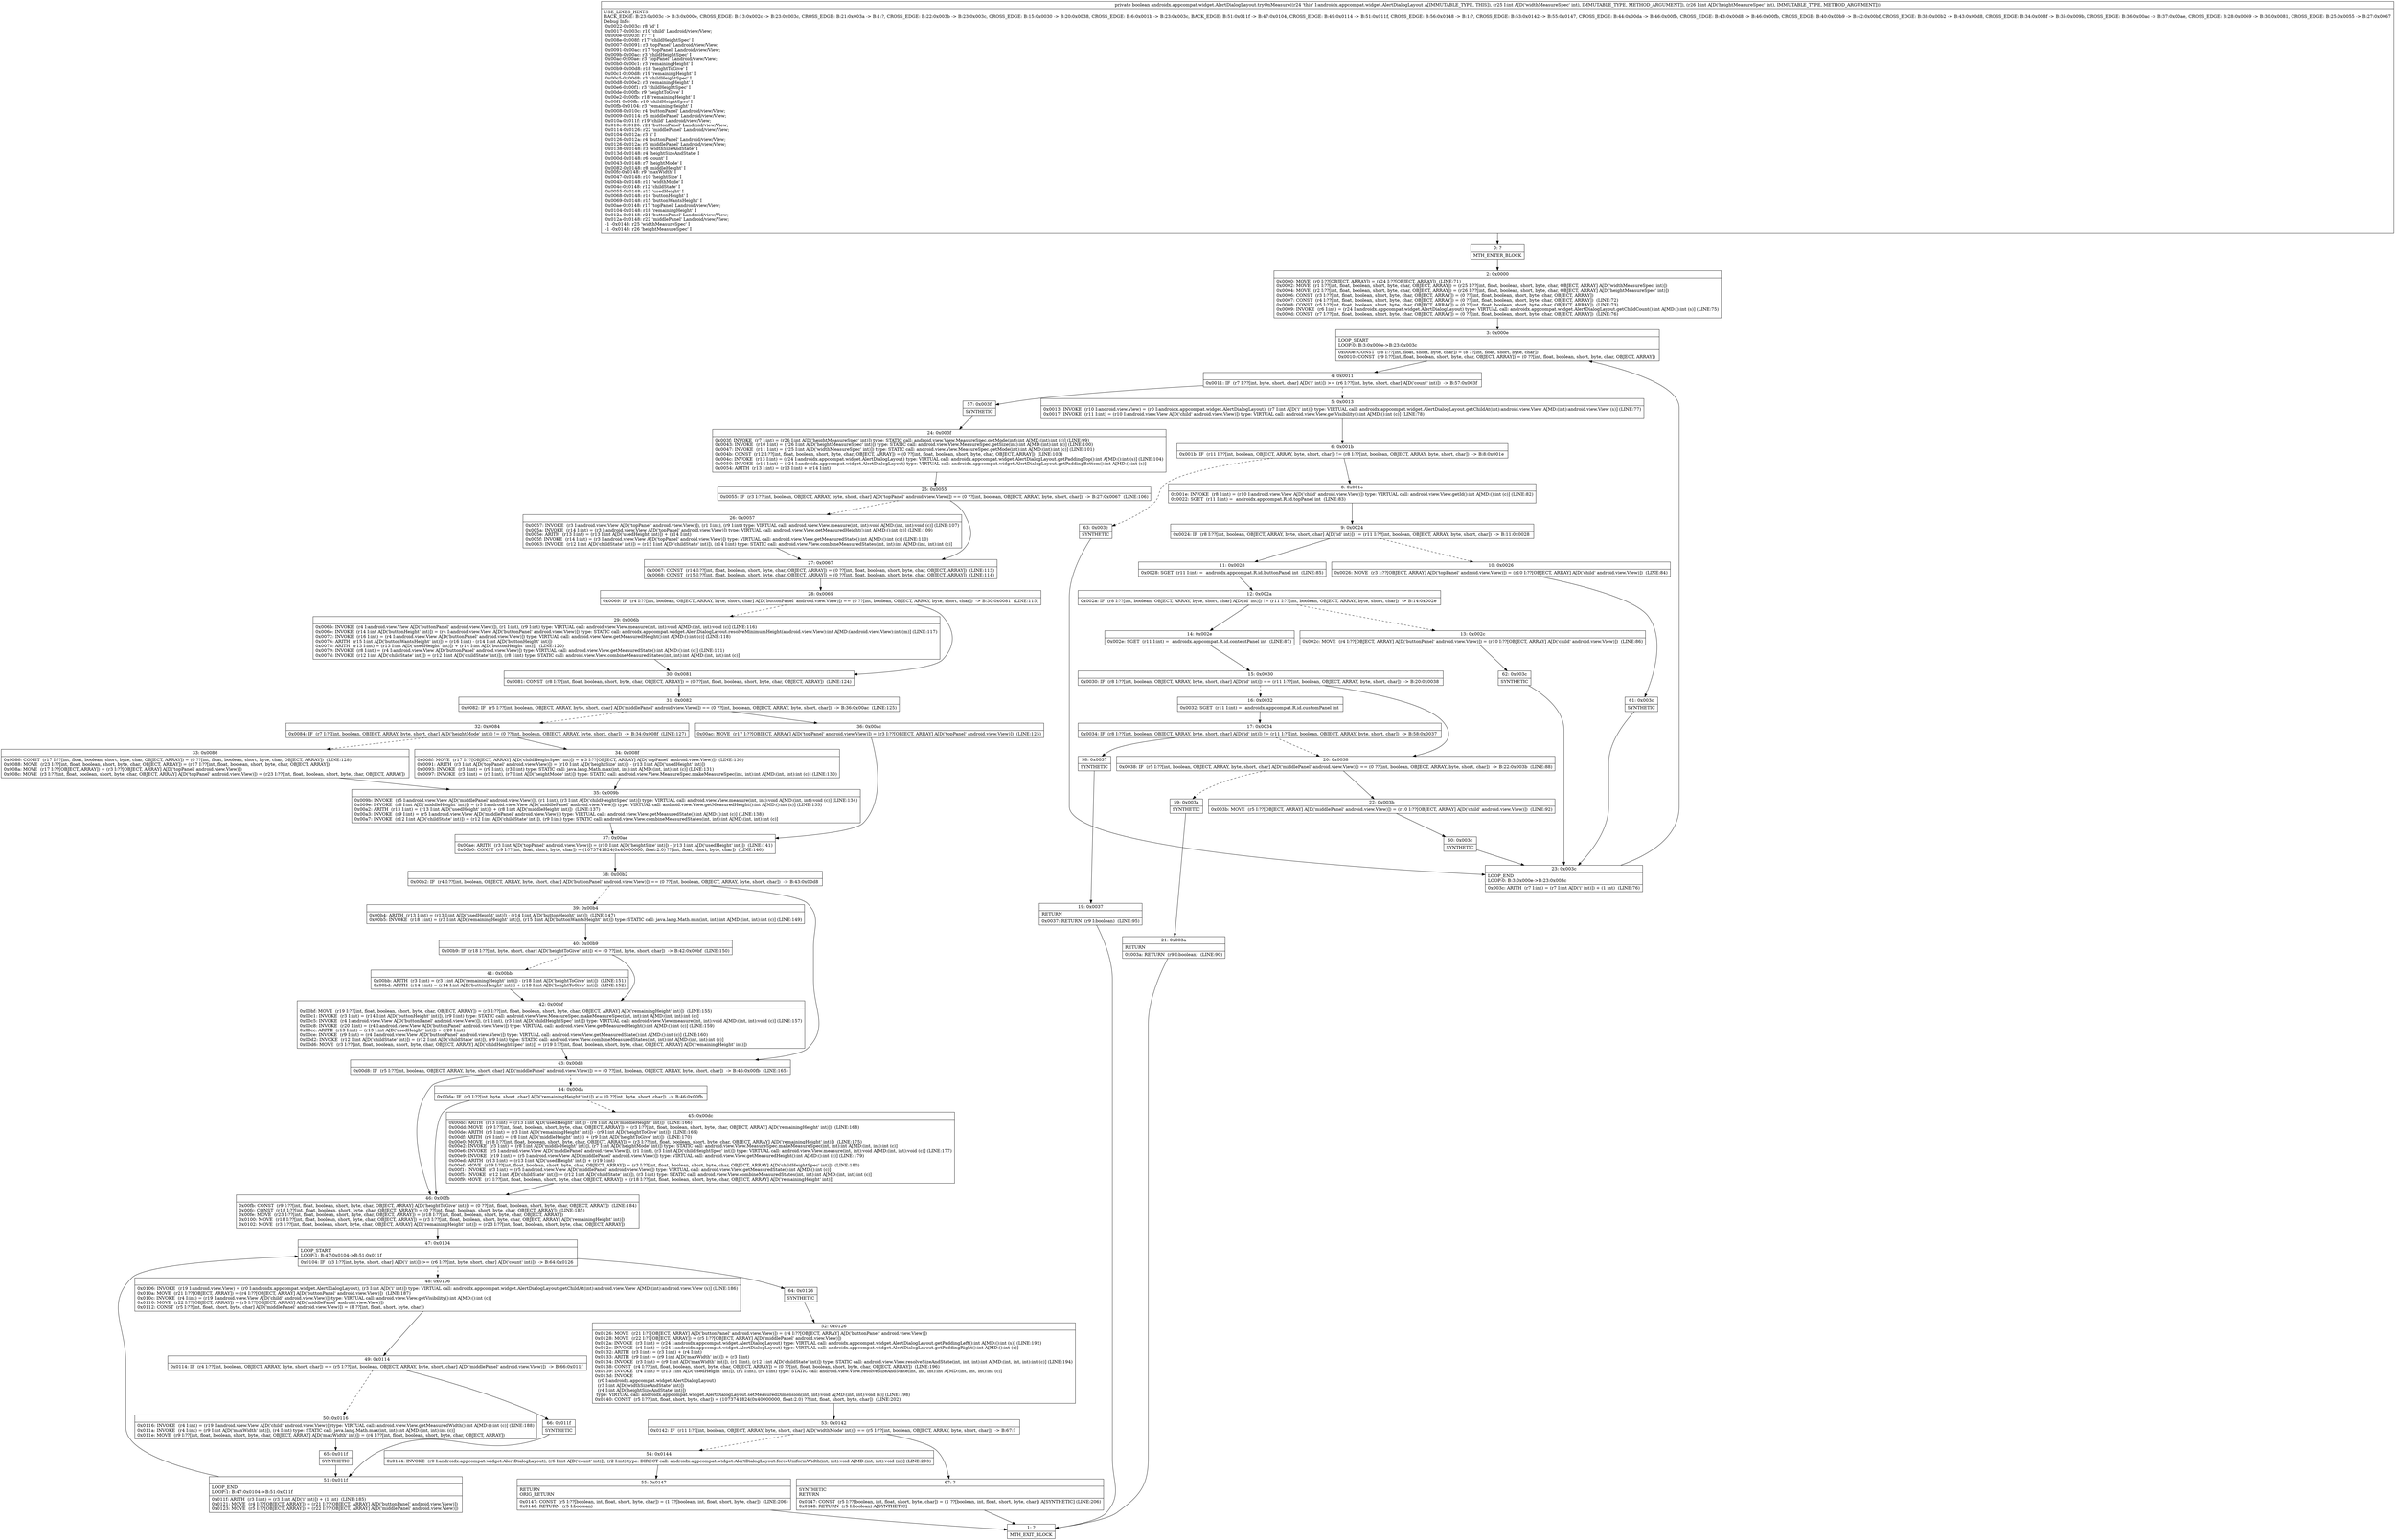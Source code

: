 digraph "CFG forandroidx.appcompat.widget.AlertDialogLayout.tryOnMeasure(II)Z" {
Node_0 [shape=record,label="{0\:\ ?|MTH_ENTER_BLOCK\l}"];
Node_2 [shape=record,label="{2\:\ 0x0000|0x0000: MOVE  (r0 I:??[OBJECT, ARRAY]) = (r24 I:??[OBJECT, ARRAY])  (LINE:71)\l0x0002: MOVE  (r1 I:??[int, float, boolean, short, byte, char, OBJECT, ARRAY]) = (r25 I:??[int, float, boolean, short, byte, char, OBJECT, ARRAY] A[D('widthMeasureSpec' int)]) \l0x0004: MOVE  (r2 I:??[int, float, boolean, short, byte, char, OBJECT, ARRAY]) = (r26 I:??[int, float, boolean, short, byte, char, OBJECT, ARRAY] A[D('heightMeasureSpec' int)]) \l0x0006: CONST  (r3 I:??[int, float, boolean, short, byte, char, OBJECT, ARRAY]) = (0 ??[int, float, boolean, short, byte, char, OBJECT, ARRAY]) \l0x0007: CONST  (r4 I:??[int, float, boolean, short, byte, char, OBJECT, ARRAY]) = (0 ??[int, float, boolean, short, byte, char, OBJECT, ARRAY])  (LINE:72)\l0x0008: CONST  (r5 I:??[int, float, boolean, short, byte, char, OBJECT, ARRAY]) = (0 ??[int, float, boolean, short, byte, char, OBJECT, ARRAY])  (LINE:73)\l0x0009: INVOKE  (r6 I:int) = (r24 I:androidx.appcompat.widget.AlertDialogLayout) type: VIRTUAL call: androidx.appcompat.widget.AlertDialogLayout.getChildCount():int A[MD:():int (s)] (LINE:75)\l0x000d: CONST  (r7 I:??[int, float, boolean, short, byte, char, OBJECT, ARRAY]) = (0 ??[int, float, boolean, short, byte, char, OBJECT, ARRAY])  (LINE:76)\l}"];
Node_3 [shape=record,label="{3\:\ 0x000e|LOOP_START\lLOOP:0: B:3:0x000e\-\>B:23:0x003c\l|0x000e: CONST  (r8 I:??[int, float, short, byte, char]) = (8 ??[int, float, short, byte, char]) \l0x0010: CONST  (r9 I:??[int, float, boolean, short, byte, char, OBJECT, ARRAY]) = (0 ??[int, float, boolean, short, byte, char, OBJECT, ARRAY]) \l}"];
Node_4 [shape=record,label="{4\:\ 0x0011|0x0011: IF  (r7 I:??[int, byte, short, char] A[D('i' int)]) \>= (r6 I:??[int, byte, short, char] A[D('count' int)])  \-\> B:57:0x003f \l}"];
Node_5 [shape=record,label="{5\:\ 0x0013|0x0013: INVOKE  (r10 I:android.view.View) = (r0 I:androidx.appcompat.widget.AlertDialogLayout), (r7 I:int A[D('i' int)]) type: VIRTUAL call: androidx.appcompat.widget.AlertDialogLayout.getChildAt(int):android.view.View A[MD:(int):android.view.View (s)] (LINE:77)\l0x0017: INVOKE  (r11 I:int) = (r10 I:android.view.View A[D('child' android.view.View)]) type: VIRTUAL call: android.view.View.getVisibility():int A[MD:():int (c)] (LINE:78)\l}"];
Node_6 [shape=record,label="{6\:\ 0x001b|0x001b: IF  (r11 I:??[int, boolean, OBJECT, ARRAY, byte, short, char]) != (r8 I:??[int, boolean, OBJECT, ARRAY, byte, short, char])  \-\> B:8:0x001e \l}"];
Node_8 [shape=record,label="{8\:\ 0x001e|0x001e: INVOKE  (r8 I:int) = (r10 I:android.view.View A[D('child' android.view.View)]) type: VIRTUAL call: android.view.View.getId():int A[MD:():int (c)] (LINE:82)\l0x0022: SGET  (r11 I:int) =  androidx.appcompat.R.id.topPanel int  (LINE:83)\l}"];
Node_9 [shape=record,label="{9\:\ 0x0024|0x0024: IF  (r8 I:??[int, boolean, OBJECT, ARRAY, byte, short, char] A[D('id' int)]) != (r11 I:??[int, boolean, OBJECT, ARRAY, byte, short, char])  \-\> B:11:0x0028 \l}"];
Node_10 [shape=record,label="{10\:\ 0x0026|0x0026: MOVE  (r3 I:??[OBJECT, ARRAY] A[D('topPanel' android.view.View)]) = (r10 I:??[OBJECT, ARRAY] A[D('child' android.view.View)])  (LINE:84)\l}"];
Node_61 [shape=record,label="{61\:\ 0x003c|SYNTHETIC\l}"];
Node_23 [shape=record,label="{23\:\ 0x003c|LOOP_END\lLOOP:0: B:3:0x000e\-\>B:23:0x003c\l|0x003c: ARITH  (r7 I:int) = (r7 I:int A[D('i' int)]) + (1 int)  (LINE:76)\l}"];
Node_11 [shape=record,label="{11\:\ 0x0028|0x0028: SGET  (r11 I:int) =  androidx.appcompat.R.id.buttonPanel int  (LINE:85)\l}"];
Node_12 [shape=record,label="{12\:\ 0x002a|0x002a: IF  (r8 I:??[int, boolean, OBJECT, ARRAY, byte, short, char] A[D('id' int)]) != (r11 I:??[int, boolean, OBJECT, ARRAY, byte, short, char])  \-\> B:14:0x002e \l}"];
Node_13 [shape=record,label="{13\:\ 0x002c|0x002c: MOVE  (r4 I:??[OBJECT, ARRAY] A[D('buttonPanel' android.view.View)]) = (r10 I:??[OBJECT, ARRAY] A[D('child' android.view.View)])  (LINE:86)\l}"];
Node_62 [shape=record,label="{62\:\ 0x003c|SYNTHETIC\l}"];
Node_14 [shape=record,label="{14\:\ 0x002e|0x002e: SGET  (r11 I:int) =  androidx.appcompat.R.id.contentPanel int  (LINE:87)\l}"];
Node_15 [shape=record,label="{15\:\ 0x0030|0x0030: IF  (r8 I:??[int, boolean, OBJECT, ARRAY, byte, short, char] A[D('id' int)]) == (r11 I:??[int, boolean, OBJECT, ARRAY, byte, short, char])  \-\> B:20:0x0038 \l}"];
Node_16 [shape=record,label="{16\:\ 0x0032|0x0032: SGET  (r11 I:int) =  androidx.appcompat.R.id.customPanel int \l}"];
Node_17 [shape=record,label="{17\:\ 0x0034|0x0034: IF  (r8 I:??[int, boolean, OBJECT, ARRAY, byte, short, char] A[D('id' int)]) != (r11 I:??[int, boolean, OBJECT, ARRAY, byte, short, char])  \-\> B:58:0x0037 \l}"];
Node_58 [shape=record,label="{58\:\ 0x0037|SYNTHETIC\l}"];
Node_19 [shape=record,label="{19\:\ 0x0037|RETURN\l|0x0037: RETURN  (r9 I:boolean)  (LINE:95)\l}"];
Node_1 [shape=record,label="{1\:\ ?|MTH_EXIT_BLOCK\l}"];
Node_20 [shape=record,label="{20\:\ 0x0038|0x0038: IF  (r5 I:??[int, boolean, OBJECT, ARRAY, byte, short, char] A[D('middlePanel' android.view.View)]) == (0 ??[int, boolean, OBJECT, ARRAY, byte, short, char])  \-\> B:22:0x003b  (LINE:88)\l}"];
Node_22 [shape=record,label="{22\:\ 0x003b|0x003b: MOVE  (r5 I:??[OBJECT, ARRAY] A[D('middlePanel' android.view.View)]) = (r10 I:??[OBJECT, ARRAY] A[D('child' android.view.View)])  (LINE:92)\l}"];
Node_60 [shape=record,label="{60\:\ 0x003c|SYNTHETIC\l}"];
Node_59 [shape=record,label="{59\:\ 0x003a|SYNTHETIC\l}"];
Node_21 [shape=record,label="{21\:\ 0x003a|RETURN\l|0x003a: RETURN  (r9 I:boolean)  (LINE:90)\l}"];
Node_63 [shape=record,label="{63\:\ 0x003c|SYNTHETIC\l}"];
Node_57 [shape=record,label="{57\:\ 0x003f|SYNTHETIC\l}"];
Node_24 [shape=record,label="{24\:\ 0x003f|0x003f: INVOKE  (r7 I:int) = (r26 I:int A[D('heightMeasureSpec' int)]) type: STATIC call: android.view.View.MeasureSpec.getMode(int):int A[MD:(int):int (c)] (LINE:99)\l0x0043: INVOKE  (r10 I:int) = (r26 I:int A[D('heightMeasureSpec' int)]) type: STATIC call: android.view.View.MeasureSpec.getSize(int):int A[MD:(int):int (c)] (LINE:100)\l0x0047: INVOKE  (r11 I:int) = (r25 I:int A[D('widthMeasureSpec' int)]) type: STATIC call: android.view.View.MeasureSpec.getMode(int):int A[MD:(int):int (c)] (LINE:101)\l0x004b: CONST  (r12 I:??[int, float, boolean, short, byte, char, OBJECT, ARRAY]) = (0 ??[int, float, boolean, short, byte, char, OBJECT, ARRAY])  (LINE:103)\l0x004c: INVOKE  (r13 I:int) = (r24 I:androidx.appcompat.widget.AlertDialogLayout) type: VIRTUAL call: androidx.appcompat.widget.AlertDialogLayout.getPaddingTop():int A[MD:():int (s)] (LINE:104)\l0x0050: INVOKE  (r14 I:int) = (r24 I:androidx.appcompat.widget.AlertDialogLayout) type: VIRTUAL call: androidx.appcompat.widget.AlertDialogLayout.getPaddingBottom():int A[MD:():int (s)]\l0x0054: ARITH  (r13 I:int) = (r13 I:int) + (r14 I:int) \l}"];
Node_25 [shape=record,label="{25\:\ 0x0055|0x0055: IF  (r3 I:??[int, boolean, OBJECT, ARRAY, byte, short, char] A[D('topPanel' android.view.View)]) == (0 ??[int, boolean, OBJECT, ARRAY, byte, short, char])  \-\> B:27:0x0067  (LINE:106)\l}"];
Node_26 [shape=record,label="{26\:\ 0x0057|0x0057: INVOKE  (r3 I:android.view.View A[D('topPanel' android.view.View)]), (r1 I:int), (r9 I:int) type: VIRTUAL call: android.view.View.measure(int, int):void A[MD:(int, int):void (c)] (LINE:107)\l0x005a: INVOKE  (r14 I:int) = (r3 I:android.view.View A[D('topPanel' android.view.View)]) type: VIRTUAL call: android.view.View.getMeasuredHeight():int A[MD:():int (c)] (LINE:109)\l0x005e: ARITH  (r13 I:int) = (r13 I:int A[D('usedHeight' int)]) + (r14 I:int) \l0x005f: INVOKE  (r14 I:int) = (r3 I:android.view.View A[D('topPanel' android.view.View)]) type: VIRTUAL call: android.view.View.getMeasuredState():int A[MD:():int (c)] (LINE:110)\l0x0063: INVOKE  (r12 I:int A[D('childState' int)]) = (r12 I:int A[D('childState' int)]), (r14 I:int) type: STATIC call: android.view.View.combineMeasuredStates(int, int):int A[MD:(int, int):int (c)]\l}"];
Node_27 [shape=record,label="{27\:\ 0x0067|0x0067: CONST  (r14 I:??[int, float, boolean, short, byte, char, OBJECT, ARRAY]) = (0 ??[int, float, boolean, short, byte, char, OBJECT, ARRAY])  (LINE:113)\l0x0068: CONST  (r15 I:??[int, float, boolean, short, byte, char, OBJECT, ARRAY]) = (0 ??[int, float, boolean, short, byte, char, OBJECT, ARRAY])  (LINE:114)\l}"];
Node_28 [shape=record,label="{28\:\ 0x0069|0x0069: IF  (r4 I:??[int, boolean, OBJECT, ARRAY, byte, short, char] A[D('buttonPanel' android.view.View)]) == (0 ??[int, boolean, OBJECT, ARRAY, byte, short, char])  \-\> B:30:0x0081  (LINE:115)\l}"];
Node_29 [shape=record,label="{29\:\ 0x006b|0x006b: INVOKE  (r4 I:android.view.View A[D('buttonPanel' android.view.View)]), (r1 I:int), (r9 I:int) type: VIRTUAL call: android.view.View.measure(int, int):void A[MD:(int, int):void (c)] (LINE:116)\l0x006e: INVOKE  (r14 I:int A[D('buttonHeight' int)]) = (r4 I:android.view.View A[D('buttonPanel' android.view.View)]) type: STATIC call: androidx.appcompat.widget.AlertDialogLayout.resolveMinimumHeight(android.view.View):int A[MD:(android.view.View):int (m)] (LINE:117)\l0x0072: INVOKE  (r16 I:int) = (r4 I:android.view.View A[D('buttonPanel' android.view.View)]) type: VIRTUAL call: android.view.View.getMeasuredHeight():int A[MD:():int (c)] (LINE:118)\l0x0076: ARITH  (r15 I:int A[D('buttonWantsHeight' int)]) = (r16 I:int) \- (r14 I:int A[D('buttonHeight' int)]) \l0x0078: ARITH  (r13 I:int) = (r13 I:int A[D('usedHeight' int)]) + (r14 I:int A[D('buttonHeight' int)])  (LINE:120)\l0x0079: INVOKE  (r8 I:int) = (r4 I:android.view.View A[D('buttonPanel' android.view.View)]) type: VIRTUAL call: android.view.View.getMeasuredState():int A[MD:():int (c)] (LINE:121)\l0x007d: INVOKE  (r12 I:int A[D('childState' int)]) = (r12 I:int A[D('childState' int)]), (r8 I:int) type: STATIC call: android.view.View.combineMeasuredStates(int, int):int A[MD:(int, int):int (c)]\l}"];
Node_30 [shape=record,label="{30\:\ 0x0081|0x0081: CONST  (r8 I:??[int, float, boolean, short, byte, char, OBJECT, ARRAY]) = (0 ??[int, float, boolean, short, byte, char, OBJECT, ARRAY])  (LINE:124)\l}"];
Node_31 [shape=record,label="{31\:\ 0x0082|0x0082: IF  (r5 I:??[int, boolean, OBJECT, ARRAY, byte, short, char] A[D('middlePanel' android.view.View)]) == (0 ??[int, boolean, OBJECT, ARRAY, byte, short, char])  \-\> B:36:0x00ac  (LINE:125)\l}"];
Node_32 [shape=record,label="{32\:\ 0x0084|0x0084: IF  (r7 I:??[int, boolean, OBJECT, ARRAY, byte, short, char] A[D('heightMode' int)]) != (0 ??[int, boolean, OBJECT, ARRAY, byte, short, char])  \-\> B:34:0x008f  (LINE:127)\l}"];
Node_33 [shape=record,label="{33\:\ 0x0086|0x0086: CONST  (r17 I:??[int, float, boolean, short, byte, char, OBJECT, ARRAY]) = (0 ??[int, float, boolean, short, byte, char, OBJECT, ARRAY])  (LINE:128)\l0x0088: MOVE  (r23 I:??[int, float, boolean, short, byte, char, OBJECT, ARRAY]) = (r17 I:??[int, float, boolean, short, byte, char, OBJECT, ARRAY]) \l0x008a: MOVE  (r17 I:??[OBJECT, ARRAY]) = (r3 I:??[OBJECT, ARRAY] A[D('topPanel' android.view.View)]) \l0x008c: MOVE  (r3 I:??[int, float, boolean, short, byte, char, OBJECT, ARRAY] A[D('topPanel' android.view.View)]) = (r23 I:??[int, float, boolean, short, byte, char, OBJECT, ARRAY]) \l}"];
Node_35 [shape=record,label="{35\:\ 0x009b|0x009b: INVOKE  (r5 I:android.view.View A[D('middlePanel' android.view.View)]), (r1 I:int), (r3 I:int A[D('childHeightSpec' int)]) type: VIRTUAL call: android.view.View.measure(int, int):void A[MD:(int, int):void (c)] (LINE:134)\l0x009e: INVOKE  (r8 I:int A[D('middleHeight' int)]) = (r5 I:android.view.View A[D('middlePanel' android.view.View)]) type: VIRTUAL call: android.view.View.getMeasuredHeight():int A[MD:():int (c)] (LINE:135)\l0x00a2: ARITH  (r13 I:int) = (r13 I:int A[D('usedHeight' int)]) + (r8 I:int A[D('middleHeight' int)])  (LINE:137)\l0x00a3: INVOKE  (r9 I:int) = (r5 I:android.view.View A[D('middlePanel' android.view.View)]) type: VIRTUAL call: android.view.View.getMeasuredState():int A[MD:():int (c)] (LINE:138)\l0x00a7: INVOKE  (r12 I:int A[D('childState' int)]) = (r12 I:int A[D('childState' int)]), (r9 I:int) type: STATIC call: android.view.View.combineMeasuredStates(int, int):int A[MD:(int, int):int (c)]\l}"];
Node_37 [shape=record,label="{37\:\ 0x00ae|0x00ae: ARITH  (r3 I:int A[D('topPanel' android.view.View)]) = (r10 I:int A[D('heightSize' int)]) \- (r13 I:int A[D('usedHeight' int)])  (LINE:141)\l0x00b0: CONST  (r9 I:??[int, float, short, byte, char]) = (1073741824(0x40000000, float:2.0) ??[int, float, short, byte, char])  (LINE:146)\l}"];
Node_38 [shape=record,label="{38\:\ 0x00b2|0x00b2: IF  (r4 I:??[int, boolean, OBJECT, ARRAY, byte, short, char] A[D('buttonPanel' android.view.View)]) == (0 ??[int, boolean, OBJECT, ARRAY, byte, short, char])  \-\> B:43:0x00d8 \l}"];
Node_39 [shape=record,label="{39\:\ 0x00b4|0x00b4: ARITH  (r13 I:int) = (r13 I:int A[D('usedHeight' int)]) \- (r14 I:int A[D('buttonHeight' int)])  (LINE:147)\l0x00b5: INVOKE  (r18 I:int) = (r3 I:int A[D('remainingHeight' int)]), (r15 I:int A[D('buttonWantsHeight' int)]) type: STATIC call: java.lang.Math.min(int, int):int A[MD:(int, int):int (c)] (LINE:149)\l}"];
Node_40 [shape=record,label="{40\:\ 0x00b9|0x00b9: IF  (r18 I:??[int, byte, short, char] A[D('heightToGive' int)]) \<= (0 ??[int, byte, short, char])  \-\> B:42:0x00bf  (LINE:150)\l}"];
Node_41 [shape=record,label="{41\:\ 0x00bb|0x00bb: ARITH  (r3 I:int) = (r3 I:int A[D('remainingHeight' int)]) \- (r18 I:int A[D('heightToGive' int)])  (LINE:151)\l0x00bd: ARITH  (r14 I:int) = (r14 I:int A[D('buttonHeight' int)]) + (r18 I:int A[D('heightToGive' int)])  (LINE:152)\l}"];
Node_42 [shape=record,label="{42\:\ 0x00bf|0x00bf: MOVE  (r19 I:??[int, float, boolean, short, byte, char, OBJECT, ARRAY]) = (r3 I:??[int, float, boolean, short, byte, char, OBJECT, ARRAY] A[D('remainingHeight' int)])  (LINE:155)\l0x00c1: INVOKE  (r3 I:int) = (r14 I:int A[D('buttonHeight' int)]), (r9 I:int) type: STATIC call: android.view.View.MeasureSpec.makeMeasureSpec(int, int):int A[MD:(int, int):int (c)]\l0x00c5: INVOKE  (r4 I:android.view.View A[D('buttonPanel' android.view.View)]), (r1 I:int), (r3 I:int A[D('childHeightSpec' int)]) type: VIRTUAL call: android.view.View.measure(int, int):void A[MD:(int, int):void (c)] (LINE:157)\l0x00c8: INVOKE  (r20 I:int) = (r4 I:android.view.View A[D('buttonPanel' android.view.View)]) type: VIRTUAL call: android.view.View.getMeasuredHeight():int A[MD:():int (c)] (LINE:159)\l0x00cc: ARITH  (r13 I:int) = (r13 I:int A[D('usedHeight' int)]) + (r20 I:int) \l0x00ce: INVOKE  (r9 I:int) = (r4 I:android.view.View A[D('buttonPanel' android.view.View)]) type: VIRTUAL call: android.view.View.getMeasuredState():int A[MD:():int (c)] (LINE:160)\l0x00d2: INVOKE  (r12 I:int A[D('childState' int)]) = (r12 I:int A[D('childState' int)]), (r9 I:int) type: STATIC call: android.view.View.combineMeasuredStates(int, int):int A[MD:(int, int):int (c)]\l0x00d6: MOVE  (r3 I:??[int, float, boolean, short, byte, char, OBJECT, ARRAY] A[D('childHeightSpec' int)]) = (r19 I:??[int, float, boolean, short, byte, char, OBJECT, ARRAY] A[D('remainingHeight' int)]) \l}"];
Node_43 [shape=record,label="{43\:\ 0x00d8|0x00d8: IF  (r5 I:??[int, boolean, OBJECT, ARRAY, byte, short, char] A[D('middlePanel' android.view.View)]) == (0 ??[int, boolean, OBJECT, ARRAY, byte, short, char])  \-\> B:46:0x00fb  (LINE:165)\l}"];
Node_44 [shape=record,label="{44\:\ 0x00da|0x00da: IF  (r3 I:??[int, byte, short, char] A[D('remainingHeight' int)]) \<= (0 ??[int, byte, short, char])  \-\> B:46:0x00fb \l}"];
Node_45 [shape=record,label="{45\:\ 0x00dc|0x00dc: ARITH  (r13 I:int) = (r13 I:int A[D('usedHeight' int)]) \- (r8 I:int A[D('middleHeight' int)])  (LINE:166)\l0x00dd: MOVE  (r9 I:??[int, float, boolean, short, byte, char, OBJECT, ARRAY]) = (r3 I:??[int, float, boolean, short, byte, char, OBJECT, ARRAY] A[D('remainingHeight' int)])  (LINE:168)\l0x00de: ARITH  (r3 I:int) = (r3 I:int A[D('remainingHeight' int)]) \- (r9 I:int A[D('heightToGive' int)])  (LINE:169)\l0x00df: ARITH  (r8 I:int) = (r8 I:int A[D('middleHeight' int)]) + (r9 I:int A[D('heightToGive' int)])  (LINE:170)\l0x00e0: MOVE  (r18 I:??[int, float, boolean, short, byte, char, OBJECT, ARRAY]) = (r3 I:??[int, float, boolean, short, byte, char, OBJECT, ARRAY] A[D('remainingHeight' int)])  (LINE:175)\l0x00e2: INVOKE  (r3 I:int) = (r8 I:int A[D('middleHeight' int)]), (r7 I:int A[D('heightMode' int)]) type: STATIC call: android.view.View.MeasureSpec.makeMeasureSpec(int, int):int A[MD:(int, int):int (c)]\l0x00e6: INVOKE  (r5 I:android.view.View A[D('middlePanel' android.view.View)]), (r1 I:int), (r3 I:int A[D('childHeightSpec' int)]) type: VIRTUAL call: android.view.View.measure(int, int):void A[MD:(int, int):void (c)] (LINE:177)\l0x00e9: INVOKE  (r19 I:int) = (r5 I:android.view.View A[D('middlePanel' android.view.View)]) type: VIRTUAL call: android.view.View.getMeasuredHeight():int A[MD:():int (c)] (LINE:179)\l0x00ed: ARITH  (r13 I:int) = (r13 I:int A[D('usedHeight' int)]) + (r19 I:int) \l0x00ef: MOVE  (r19 I:??[int, float, boolean, short, byte, char, OBJECT, ARRAY]) = (r3 I:??[int, float, boolean, short, byte, char, OBJECT, ARRAY] A[D('childHeightSpec' int)])  (LINE:180)\l0x00f1: INVOKE  (r3 I:int) = (r5 I:android.view.View A[D('middlePanel' android.view.View)]) type: VIRTUAL call: android.view.View.getMeasuredState():int A[MD:():int (c)]\l0x00f5: INVOKE  (r12 I:int A[D('childState' int)]) = (r12 I:int A[D('childState' int)]), (r3 I:int) type: STATIC call: android.view.View.combineMeasuredStates(int, int):int A[MD:(int, int):int (c)]\l0x00f9: MOVE  (r3 I:??[int, float, boolean, short, byte, char, OBJECT, ARRAY]) = (r18 I:??[int, float, boolean, short, byte, char, OBJECT, ARRAY] A[D('remainingHeight' int)]) \l}"];
Node_46 [shape=record,label="{46\:\ 0x00fb|0x00fb: CONST  (r9 I:??[int, float, boolean, short, byte, char, OBJECT, ARRAY] A[D('heightToGive' int)]) = (0 ??[int, float, boolean, short, byte, char, OBJECT, ARRAY])  (LINE:184)\l0x00fc: CONST  (r18 I:??[int, float, boolean, short, byte, char, OBJECT, ARRAY]) = (0 ??[int, float, boolean, short, byte, char, OBJECT, ARRAY])  (LINE:185)\l0x00fe: MOVE  (r23 I:??[int, float, boolean, short, byte, char, OBJECT, ARRAY]) = (r18 I:??[int, float, boolean, short, byte, char, OBJECT, ARRAY]) \l0x0100: MOVE  (r18 I:??[int, float, boolean, short, byte, char, OBJECT, ARRAY]) = (r3 I:??[int, float, boolean, short, byte, char, OBJECT, ARRAY] A[D('remainingHeight' int)]) \l0x0102: MOVE  (r3 I:??[int, float, boolean, short, byte, char, OBJECT, ARRAY] A[D('remainingHeight' int)]) = (r23 I:??[int, float, boolean, short, byte, char, OBJECT, ARRAY]) \l}"];
Node_47 [shape=record,label="{47\:\ 0x0104|LOOP_START\lLOOP:1: B:47:0x0104\-\>B:51:0x011f\l|0x0104: IF  (r3 I:??[int, byte, short, char] A[D('i' int)]) \>= (r6 I:??[int, byte, short, char] A[D('count' int)])  \-\> B:64:0x0126 \l}"];
Node_48 [shape=record,label="{48\:\ 0x0106|0x0106: INVOKE  (r19 I:android.view.View) = (r0 I:androidx.appcompat.widget.AlertDialogLayout), (r3 I:int A[D('i' int)]) type: VIRTUAL call: androidx.appcompat.widget.AlertDialogLayout.getChildAt(int):android.view.View A[MD:(int):android.view.View (s)] (LINE:186)\l0x010a: MOVE  (r21 I:??[OBJECT, ARRAY]) = (r4 I:??[OBJECT, ARRAY] A[D('buttonPanel' android.view.View)])  (LINE:187)\l0x010c: INVOKE  (r4 I:int) = (r19 I:android.view.View A[D('child' android.view.View)]) type: VIRTUAL call: android.view.View.getVisibility():int A[MD:():int (c)]\l0x0110: MOVE  (r22 I:??[OBJECT, ARRAY]) = (r5 I:??[OBJECT, ARRAY] A[D('middlePanel' android.view.View)]) \l0x0112: CONST  (r5 I:??[int, float, short, byte, char] A[D('middlePanel' android.view.View)]) = (8 ??[int, float, short, byte, char]) \l}"];
Node_49 [shape=record,label="{49\:\ 0x0114|0x0114: IF  (r4 I:??[int, boolean, OBJECT, ARRAY, byte, short, char]) == (r5 I:??[int, boolean, OBJECT, ARRAY, byte, short, char] A[D('middlePanel' android.view.View)])  \-\> B:66:0x011f \l}"];
Node_50 [shape=record,label="{50\:\ 0x0116|0x0116: INVOKE  (r4 I:int) = (r19 I:android.view.View A[D('child' android.view.View)]) type: VIRTUAL call: android.view.View.getMeasuredWidth():int A[MD:():int (c)] (LINE:188)\l0x011a: INVOKE  (r4 I:int) = (r9 I:int A[D('maxWidth' int)]), (r4 I:int) type: STATIC call: java.lang.Math.max(int, int):int A[MD:(int, int):int (c)]\l0x011e: MOVE  (r9 I:??[int, float, boolean, short, byte, char, OBJECT, ARRAY] A[D('maxWidth' int)]) = (r4 I:??[int, float, boolean, short, byte, char, OBJECT, ARRAY]) \l}"];
Node_65 [shape=record,label="{65\:\ 0x011f|SYNTHETIC\l}"];
Node_51 [shape=record,label="{51\:\ 0x011f|LOOP_END\lLOOP:1: B:47:0x0104\-\>B:51:0x011f\l|0x011f: ARITH  (r3 I:int) = (r3 I:int A[D('i' int)]) + (1 int)  (LINE:185)\l0x0121: MOVE  (r4 I:??[OBJECT, ARRAY]) = (r21 I:??[OBJECT, ARRAY] A[D('buttonPanel' android.view.View)]) \l0x0123: MOVE  (r5 I:??[OBJECT, ARRAY]) = (r22 I:??[OBJECT, ARRAY] A[D('middlePanel' android.view.View)]) \l}"];
Node_66 [shape=record,label="{66\:\ 0x011f|SYNTHETIC\l}"];
Node_64 [shape=record,label="{64\:\ 0x0126|SYNTHETIC\l}"];
Node_52 [shape=record,label="{52\:\ 0x0126|0x0126: MOVE  (r21 I:??[OBJECT, ARRAY] A[D('buttonPanel' android.view.View)]) = (r4 I:??[OBJECT, ARRAY] A[D('buttonPanel' android.view.View)]) \l0x0128: MOVE  (r22 I:??[OBJECT, ARRAY]) = (r5 I:??[OBJECT, ARRAY] A[D('middlePanel' android.view.View)]) \l0x012a: INVOKE  (r3 I:int) = (r24 I:androidx.appcompat.widget.AlertDialogLayout) type: VIRTUAL call: androidx.appcompat.widget.AlertDialogLayout.getPaddingLeft():int A[MD:():int (s)] (LINE:192)\l0x012e: INVOKE  (r4 I:int) = (r24 I:androidx.appcompat.widget.AlertDialogLayout) type: VIRTUAL call: androidx.appcompat.widget.AlertDialogLayout.getPaddingRight():int A[MD:():int (s)]\l0x0132: ARITH  (r3 I:int) = (r3 I:int) + (r4 I:int) \l0x0133: ARITH  (r9 I:int) = (r9 I:int A[D('maxWidth' int)]) + (r3 I:int) \l0x0134: INVOKE  (r3 I:int) = (r9 I:int A[D('maxWidth' int)]), (r1 I:int), (r12 I:int A[D('childState' int)]) type: STATIC call: android.view.View.resolveSizeAndState(int, int, int):int A[MD:(int, int, int):int (c)] (LINE:194)\l0x0138: CONST  (r4 I:??[int, float, boolean, short, byte, char, OBJECT, ARRAY]) = (0 ??[int, float, boolean, short, byte, char, OBJECT, ARRAY])  (LINE:196)\l0x0139: INVOKE  (r4 I:int) = (r13 I:int A[D('usedHeight' int)]), (r2 I:int), (r4 I:int) type: STATIC call: android.view.View.resolveSizeAndState(int, int, int):int A[MD:(int, int, int):int (c)]\l0x013d: INVOKE  \l  (r0 I:androidx.appcompat.widget.AlertDialogLayout)\l  (r3 I:int A[D('widthSizeAndState' int)])\l  (r4 I:int A[D('heightSizeAndState' int)])\l type: VIRTUAL call: androidx.appcompat.widget.AlertDialogLayout.setMeasuredDimension(int, int):void A[MD:(int, int):void (s)] (LINE:198)\l0x0140: CONST  (r5 I:??[int, float, short, byte, char]) = (1073741824(0x40000000, float:2.0) ??[int, float, short, byte, char])  (LINE:202)\l}"];
Node_53 [shape=record,label="{53\:\ 0x0142|0x0142: IF  (r11 I:??[int, boolean, OBJECT, ARRAY, byte, short, char] A[D('widthMode' int)]) == (r5 I:??[int, boolean, OBJECT, ARRAY, byte, short, char])  \-\> B:67:? \l}"];
Node_54 [shape=record,label="{54\:\ 0x0144|0x0144: INVOKE  (r0 I:androidx.appcompat.widget.AlertDialogLayout), (r6 I:int A[D('count' int)]), (r2 I:int) type: DIRECT call: androidx.appcompat.widget.AlertDialogLayout.forceUniformWidth(int, int):void A[MD:(int, int):void (m)] (LINE:203)\l}"];
Node_55 [shape=record,label="{55\:\ 0x0147|RETURN\lORIG_RETURN\l|0x0147: CONST  (r5 I:??[boolean, int, float, short, byte, char]) = (1 ??[boolean, int, float, short, byte, char])  (LINE:206)\l0x0148: RETURN  (r5 I:boolean) \l}"];
Node_67 [shape=record,label="{67\:\ ?|SYNTHETIC\lRETURN\l|0x0147: CONST  (r5 I:??[boolean, int, float, short, byte, char]) = (1 ??[boolean, int, float, short, byte, char]) A[SYNTHETIC] (LINE:206)\l0x0148: RETURN  (r5 I:boolean) A[SYNTHETIC]\l}"];
Node_34 [shape=record,label="{34\:\ 0x008f|0x008f: MOVE  (r17 I:??[OBJECT, ARRAY] A[D('childHeightSpec' int)]) = (r3 I:??[OBJECT, ARRAY] A[D('topPanel' android.view.View)])  (LINE:130)\l0x0091: ARITH  (r3 I:int A[D('topPanel' android.view.View)]) = (r10 I:int A[D('heightSize' int)]) \- (r13 I:int A[D('usedHeight' int)]) \l0x0093: INVOKE  (r3 I:int) = (r9 I:int), (r3 I:int) type: STATIC call: java.lang.Math.max(int, int):int A[MD:(int, int):int (c)] (LINE:131)\l0x0097: INVOKE  (r3 I:int) = (r3 I:int), (r7 I:int A[D('heightMode' int)]) type: STATIC call: android.view.View.MeasureSpec.makeMeasureSpec(int, int):int A[MD:(int, int):int (c)] (LINE:130)\l}"];
Node_36 [shape=record,label="{36\:\ 0x00ac|0x00ac: MOVE  (r17 I:??[OBJECT, ARRAY] A[D('topPanel' android.view.View)]) = (r3 I:??[OBJECT, ARRAY] A[D('topPanel' android.view.View)])  (LINE:125)\l}"];
MethodNode[shape=record,label="{private boolean androidx.appcompat.widget.AlertDialogLayout.tryOnMeasure((r24 'this' I:androidx.appcompat.widget.AlertDialogLayout A[IMMUTABLE_TYPE, THIS]), (r25 I:int A[D('widthMeasureSpec' int), IMMUTABLE_TYPE, METHOD_ARGUMENT]), (r26 I:int A[D('heightMeasureSpec' int), IMMUTABLE_TYPE, METHOD_ARGUMENT]))  | USE_LINES_HINTS\lBACK_EDGE: B:23:0x003c \-\> B:3:0x000e, CROSS_EDGE: B:13:0x002c \-\> B:23:0x003c, CROSS_EDGE: B:21:0x003a \-\> B:1:?, CROSS_EDGE: B:22:0x003b \-\> B:23:0x003c, CROSS_EDGE: B:15:0x0030 \-\> B:20:0x0038, CROSS_EDGE: B:6:0x001b \-\> B:23:0x003c, BACK_EDGE: B:51:0x011f \-\> B:47:0x0104, CROSS_EDGE: B:49:0x0114 \-\> B:51:0x011f, CROSS_EDGE: B:56:0x0148 \-\> B:1:?, CROSS_EDGE: B:53:0x0142 \-\> B:55:0x0147, CROSS_EDGE: B:44:0x00da \-\> B:46:0x00fb, CROSS_EDGE: B:43:0x00d8 \-\> B:46:0x00fb, CROSS_EDGE: B:40:0x00b9 \-\> B:42:0x00bf, CROSS_EDGE: B:38:0x00b2 \-\> B:43:0x00d8, CROSS_EDGE: B:34:0x008f \-\> B:35:0x009b, CROSS_EDGE: B:36:0x00ac \-\> B:37:0x00ae, CROSS_EDGE: B:28:0x0069 \-\> B:30:0x0081, CROSS_EDGE: B:25:0x0055 \-\> B:27:0x0067\lDebug Info:\l  0x0022\-0x003c: r8 'id' I\l  0x0017\-0x003c: r10 'child' Landroid\/view\/View;\l  0x000e\-0x003f: r7 'i' I\l  0x008e\-0x008f: r17 'childHeightSpec' I\l  0x0007\-0x0091: r3 'topPanel' Landroid\/view\/View;\l  0x0091\-0x00ac: r17 'topPanel' Landroid\/view\/View;\l  0x009b\-0x00ac: r3 'childHeightSpec' I\l  0x00ac\-0x00ae: r3 'topPanel' Landroid\/view\/View;\l  0x00b0\-0x00c1: r3 'remainingHeight' I\l  0x00b9\-0x00d8: r18 'heightToGive' I\l  0x00c1\-0x00d8: r19 'remainingHeight' I\l  0x00c5\-0x00d8: r3 'childHeightSpec' I\l  0x00d8\-0x00e2: r3 'remainingHeight' I\l  0x00e6\-0x00f1: r3 'childHeightSpec' I\l  0x00de\-0x00fb: r9 'heightToGive' I\l  0x00e2\-0x00fb: r18 'remainingHeight' I\l  0x00f1\-0x00fb: r19 'childHeightSpec' I\l  0x00fb\-0x0104: r3 'remainingHeight' I\l  0x0008\-0x010c: r4 'buttonPanel' Landroid\/view\/View;\l  0x0009\-0x0114: r5 'middlePanel' Landroid\/view\/View;\l  0x010a\-0x011f: r19 'child' Landroid\/view\/View;\l  0x010c\-0x0126: r21 'buttonPanel' Landroid\/view\/View;\l  0x0114\-0x0126: r22 'middlePanel' Landroid\/view\/View;\l  0x0104\-0x012a: r3 'i' I\l  0x0126\-0x012a: r4 'buttonPanel' Landroid\/view\/View;\l  0x0126\-0x012a: r5 'middlePanel' Landroid\/view\/View;\l  0x0138\-0x0148: r3 'widthSizeAndState' I\l  0x013d\-0x0148: r4 'heightSizeAndState' I\l  0x000d\-0x0148: r6 'count' I\l  0x0043\-0x0148: r7 'heightMode' I\l  0x0082\-0x0148: r8 'middleHeight' I\l  0x00fc\-0x0148: r9 'maxWidth' I\l  0x0047\-0x0148: r10 'heightSize' I\l  0x004b\-0x0148: r11 'widthMode' I\l  0x004c\-0x0148: r12 'childState' I\l  0x0055\-0x0148: r13 'usedHeight' I\l  0x0068\-0x0148: r14 'buttonHeight' I\l  0x0069\-0x0148: r15 'buttonWantsHeight' I\l  0x00ae\-0x0148: r17 'topPanel' Landroid\/view\/View;\l  0x0104\-0x0148: r18 'remainingHeight' I\l  0x012a\-0x0148: r21 'buttonPanel' Landroid\/view\/View;\l  0x012a\-0x0148: r22 'middlePanel' Landroid\/view\/View;\l  \-1 \-0x0148: r25 'widthMeasureSpec' I\l  \-1 \-0x0148: r26 'heightMeasureSpec' I\l}"];
MethodNode -> Node_0;Node_0 -> Node_2;
Node_2 -> Node_3;
Node_3 -> Node_4;
Node_4 -> Node_5[style=dashed];
Node_4 -> Node_57;
Node_5 -> Node_6;
Node_6 -> Node_8;
Node_6 -> Node_63[style=dashed];
Node_8 -> Node_9;
Node_9 -> Node_10[style=dashed];
Node_9 -> Node_11;
Node_10 -> Node_61;
Node_61 -> Node_23;
Node_23 -> Node_3;
Node_11 -> Node_12;
Node_12 -> Node_13[style=dashed];
Node_12 -> Node_14;
Node_13 -> Node_62;
Node_62 -> Node_23;
Node_14 -> Node_15;
Node_15 -> Node_16[style=dashed];
Node_15 -> Node_20;
Node_16 -> Node_17;
Node_17 -> Node_20[style=dashed];
Node_17 -> Node_58;
Node_58 -> Node_19;
Node_19 -> Node_1;
Node_20 -> Node_22;
Node_20 -> Node_59[style=dashed];
Node_22 -> Node_60;
Node_60 -> Node_23;
Node_59 -> Node_21;
Node_21 -> Node_1;
Node_63 -> Node_23;
Node_57 -> Node_24;
Node_24 -> Node_25;
Node_25 -> Node_26[style=dashed];
Node_25 -> Node_27;
Node_26 -> Node_27;
Node_27 -> Node_28;
Node_28 -> Node_29[style=dashed];
Node_28 -> Node_30;
Node_29 -> Node_30;
Node_30 -> Node_31;
Node_31 -> Node_32[style=dashed];
Node_31 -> Node_36;
Node_32 -> Node_33[style=dashed];
Node_32 -> Node_34;
Node_33 -> Node_35;
Node_35 -> Node_37;
Node_37 -> Node_38;
Node_38 -> Node_39[style=dashed];
Node_38 -> Node_43;
Node_39 -> Node_40;
Node_40 -> Node_41[style=dashed];
Node_40 -> Node_42;
Node_41 -> Node_42;
Node_42 -> Node_43;
Node_43 -> Node_44[style=dashed];
Node_43 -> Node_46;
Node_44 -> Node_45[style=dashed];
Node_44 -> Node_46;
Node_45 -> Node_46;
Node_46 -> Node_47;
Node_47 -> Node_48[style=dashed];
Node_47 -> Node_64;
Node_48 -> Node_49;
Node_49 -> Node_50[style=dashed];
Node_49 -> Node_66;
Node_50 -> Node_65;
Node_65 -> Node_51;
Node_51 -> Node_47;
Node_66 -> Node_51;
Node_64 -> Node_52;
Node_52 -> Node_53;
Node_53 -> Node_54[style=dashed];
Node_53 -> Node_67;
Node_54 -> Node_55;
Node_55 -> Node_1;
Node_67 -> Node_1;
Node_34 -> Node_35;
Node_36 -> Node_37;
}


